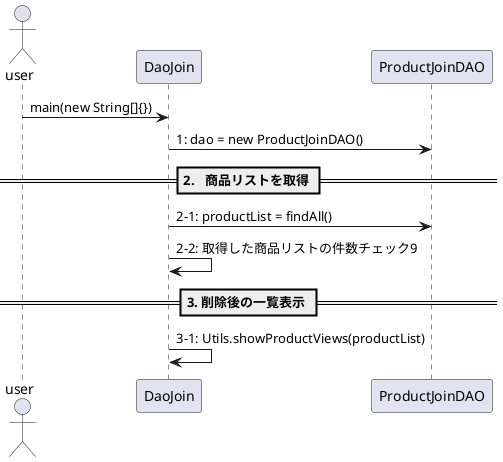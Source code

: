 @startuml productdao_seq

actor user
user -> DaoJoin: main(new String[]{})

DaoJoin -> ProductJoinDAO: 1: dao = new ProductJoinDAO()

== 2.   商品リストを取得 ==
DaoJoin -> ProductJoinDAO: 2-1: productList = findAll()
DaoJoin -> DaoJoin:        2-2: 取得した商品リストの件数チェック9

== 3. 削除後の一覧表示 ==
DaoJoin -> DaoJoin:  3-1: Utils.showProductViews(productList)

@enduml